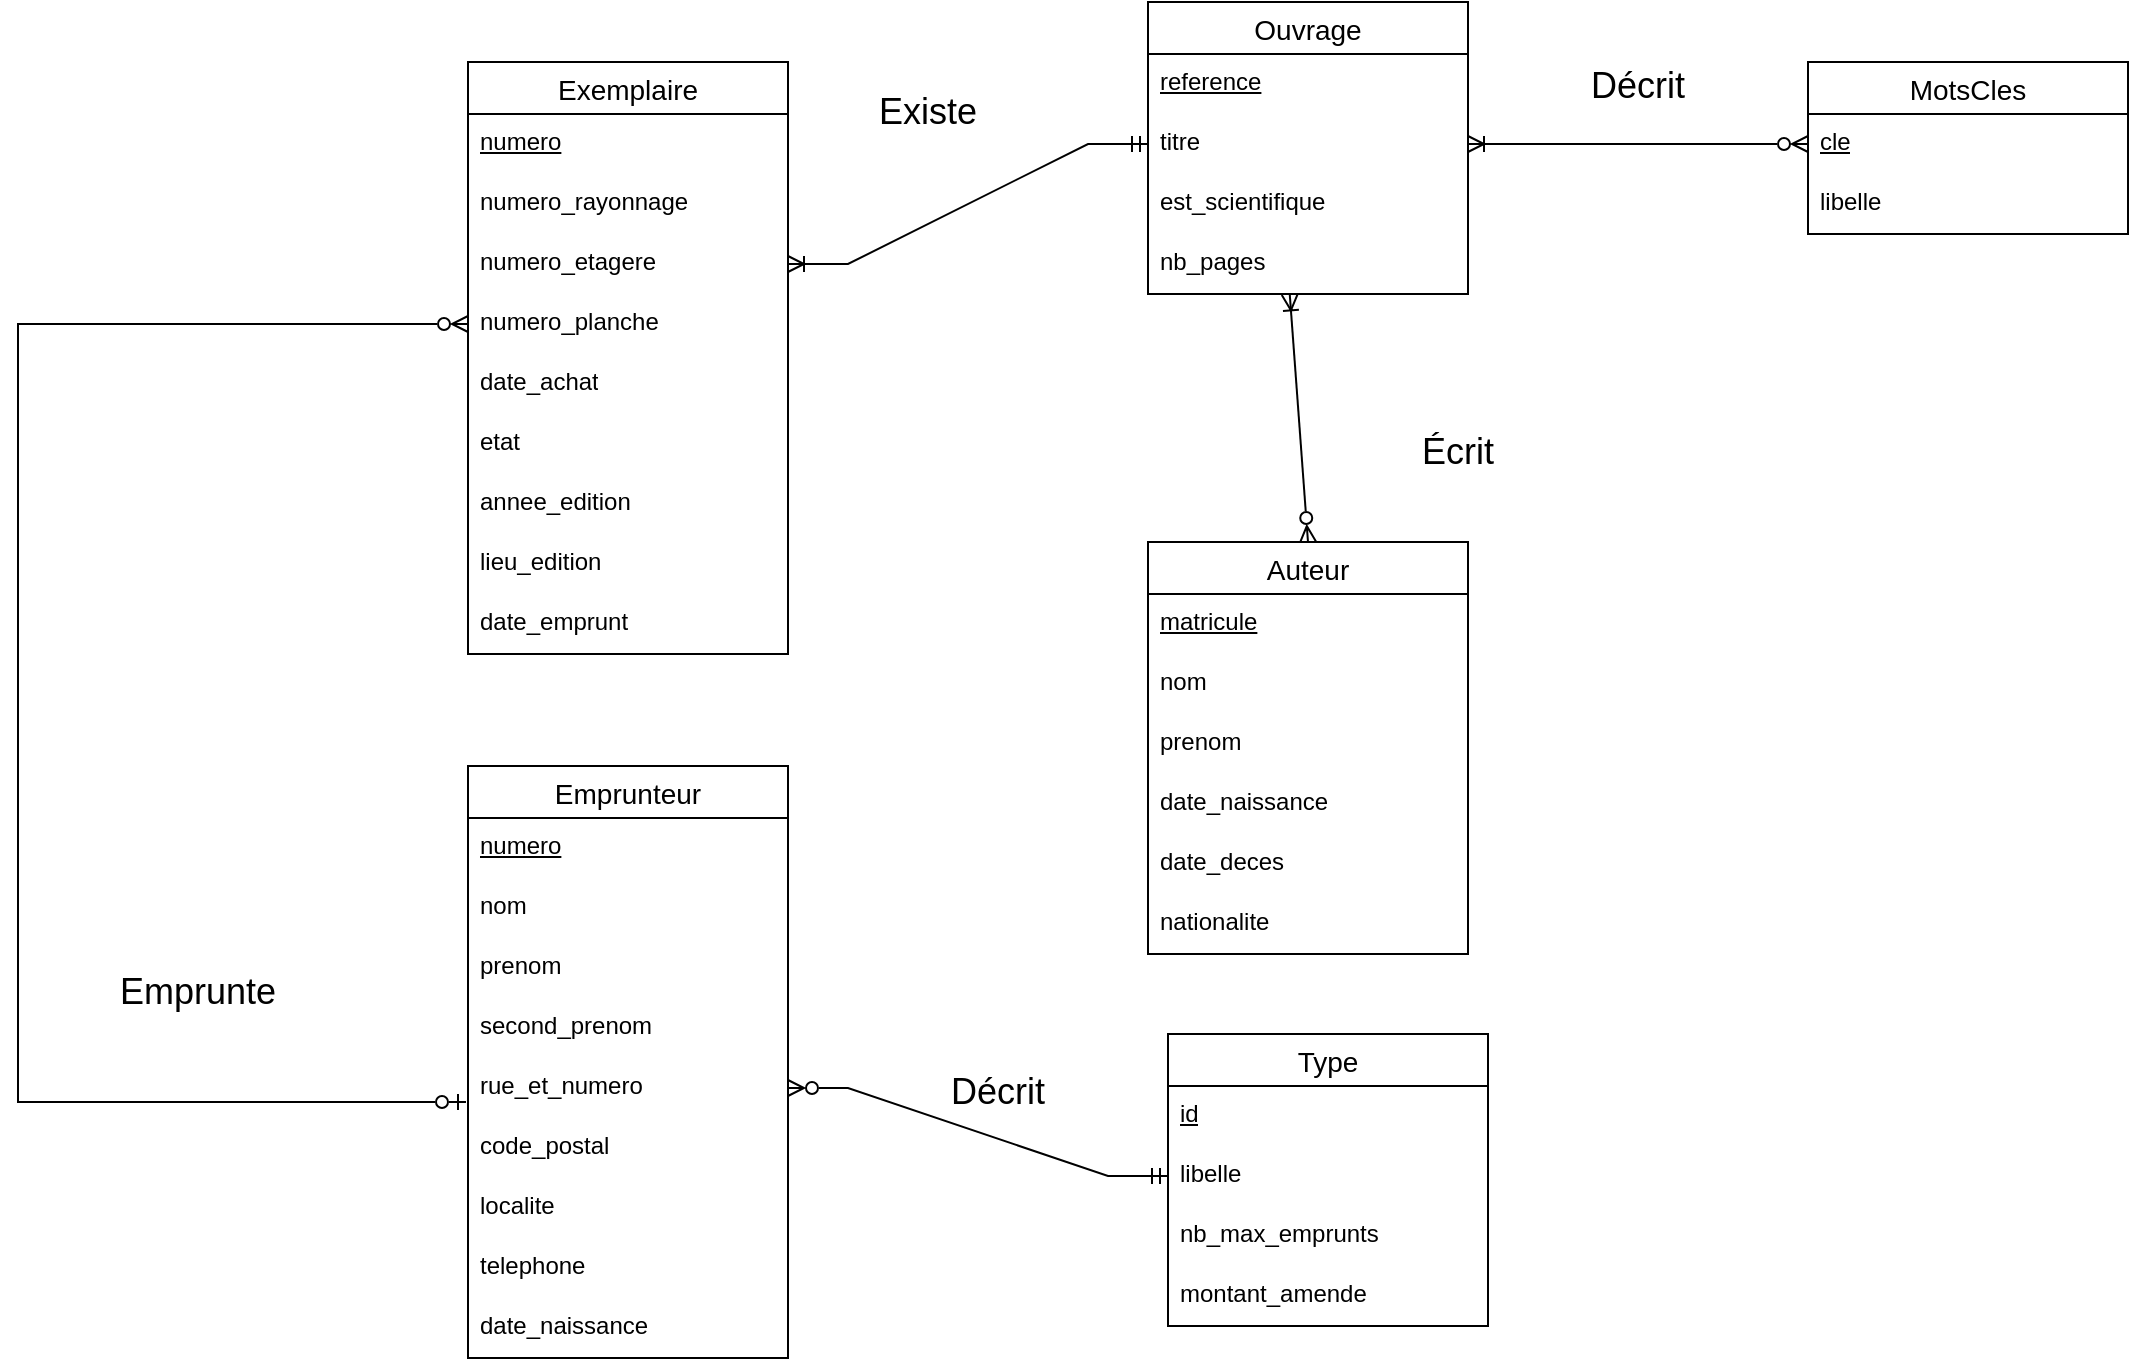 <mxfile version="22.0.4" type="github">
  <diagram id="R2lEEEUBdFMjLlhIrx00" name="Page-1">
    <mxGraphModel dx="2335" dy="681" grid="1" gridSize="10" guides="1" tooltips="1" connect="1" arrows="1" fold="1" page="1" pageScale="1" pageWidth="850" pageHeight="1100" math="0" shadow="0" extFonts="Permanent Marker^https://fonts.googleapis.com/css?family=Permanent+Marker">
      <root>
        <mxCell id="0" />
        <mxCell id="1" parent="0" />
        <mxCell id="jfFBaT_PBZVV-GGJ9QRi-1" value="Ouvrage" style="swimlane;fontStyle=0;childLayout=stackLayout;horizontal=1;startSize=26;horizontalStack=0;resizeParent=1;resizeParentMax=0;resizeLast=0;collapsible=1;marginBottom=0;align=center;fontSize=14;" parent="1" vertex="1">
          <mxGeometry x="210" y="140" width="160" height="146" as="geometry" />
        </mxCell>
        <mxCell id="jfFBaT_PBZVV-GGJ9QRi-2" value="&lt;u&gt;reference&lt;/u&gt;" style="text;strokeColor=none;fillColor=none;spacingLeft=4;spacingRight=4;overflow=hidden;rotatable=0;points=[[0,0.5],[1,0.5]];portConstraint=eastwest;fontSize=12;whiteSpace=wrap;html=1;" parent="jfFBaT_PBZVV-GGJ9QRi-1" vertex="1">
          <mxGeometry y="26" width="160" height="30" as="geometry" />
        </mxCell>
        <mxCell id="jfFBaT_PBZVV-GGJ9QRi-5" value="titre" style="text;strokeColor=none;fillColor=none;spacingLeft=4;spacingRight=4;overflow=hidden;rotatable=0;points=[[0,0.5],[1,0.5]];portConstraint=eastwest;fontSize=12;whiteSpace=wrap;html=1;" parent="jfFBaT_PBZVV-GGJ9QRi-1" vertex="1">
          <mxGeometry y="56" width="160" height="30" as="geometry" />
        </mxCell>
        <mxCell id="jfFBaT_PBZVV-GGJ9QRi-4" value="est_scientifique" style="text;strokeColor=none;fillColor=none;spacingLeft=4;spacingRight=4;overflow=hidden;rotatable=0;points=[[0,0.5],[1,0.5]];portConstraint=eastwest;fontSize=12;whiteSpace=wrap;html=1;" parent="jfFBaT_PBZVV-GGJ9QRi-1" vertex="1">
          <mxGeometry y="86" width="160" height="30" as="geometry" />
        </mxCell>
        <mxCell id="jfFBaT_PBZVV-GGJ9QRi-60" value="nb_pages" style="text;strokeColor=none;fillColor=none;spacingLeft=4;spacingRight=4;overflow=hidden;rotatable=0;points=[[0,0.5],[1,0.5]];portConstraint=eastwest;fontSize=12;whiteSpace=wrap;html=1;" parent="jfFBaT_PBZVV-GGJ9QRi-1" vertex="1">
          <mxGeometry y="116" width="160" height="30" as="geometry" />
        </mxCell>
        <mxCell id="jfFBaT_PBZVV-GGJ9QRi-6" value="MotsCles" style="swimlane;fontStyle=0;childLayout=stackLayout;horizontal=1;startSize=26;horizontalStack=0;resizeParent=1;resizeParentMax=0;resizeLast=0;collapsible=1;marginBottom=0;align=center;fontSize=14;" parent="1" vertex="1">
          <mxGeometry x="540" y="170" width="160" height="86" as="geometry" />
        </mxCell>
        <mxCell id="jfFBaT_PBZVV-GGJ9QRi-7" value="&lt;u&gt;cle&lt;/u&gt;" style="text;strokeColor=none;fillColor=none;spacingLeft=4;spacingRight=4;overflow=hidden;rotatable=0;points=[[0,0.5],[1,0.5]];portConstraint=eastwest;fontSize=12;whiteSpace=wrap;html=1;" parent="jfFBaT_PBZVV-GGJ9QRi-6" vertex="1">
          <mxGeometry y="26" width="160" height="30" as="geometry" />
        </mxCell>
        <mxCell id="jfFBaT_PBZVV-GGJ9QRi-8" value="libelle" style="text;strokeColor=none;fillColor=none;spacingLeft=4;spacingRight=4;overflow=hidden;rotatable=0;points=[[0,0.5],[1,0.5]];portConstraint=eastwest;fontSize=12;whiteSpace=wrap;html=1;" parent="jfFBaT_PBZVV-GGJ9QRi-6" vertex="1">
          <mxGeometry y="56" width="160" height="30" as="geometry" />
        </mxCell>
        <mxCell id="jfFBaT_PBZVV-GGJ9QRi-10" value="" style="edgeStyle=entityRelationEdgeStyle;fontSize=12;html=1;endArrow=ERzeroToMany;startArrow=ERoneToMany;rounded=0;exitX=1;exitY=0.5;exitDx=0;exitDy=0;entryX=0;entryY=0.5;entryDx=0;entryDy=0;startFill=0;endFill=0;" parent="1" target="jfFBaT_PBZVV-GGJ9QRi-7" edge="1">
          <mxGeometry width="100" height="100" relative="1" as="geometry">
            <mxPoint x="370" y="211.0" as="sourcePoint" />
            <mxPoint x="500" y="200" as="targetPoint" />
          </mxGeometry>
        </mxCell>
        <mxCell id="jfFBaT_PBZVV-GGJ9QRi-11" value="Auteur" style="swimlane;fontStyle=0;childLayout=stackLayout;horizontal=1;startSize=26;horizontalStack=0;resizeParent=1;resizeParentMax=0;resizeLast=0;collapsible=1;marginBottom=0;align=center;fontSize=14;" parent="1" vertex="1">
          <mxGeometry x="210" y="410" width="160" height="206" as="geometry" />
        </mxCell>
        <mxCell id="jfFBaT_PBZVV-GGJ9QRi-12" value="&lt;u&gt;matricule&lt;/u&gt;" style="text;strokeColor=none;fillColor=none;spacingLeft=4;spacingRight=4;overflow=hidden;rotatable=0;points=[[0,0.5],[1,0.5]];portConstraint=eastwest;fontSize=12;whiteSpace=wrap;html=1;" parent="jfFBaT_PBZVV-GGJ9QRi-11" vertex="1">
          <mxGeometry y="26" width="160" height="30" as="geometry" />
        </mxCell>
        <mxCell id="jfFBaT_PBZVV-GGJ9QRi-13" value="nom" style="text;strokeColor=none;fillColor=none;spacingLeft=4;spacingRight=4;overflow=hidden;rotatable=0;points=[[0,0.5],[1,0.5]];portConstraint=eastwest;fontSize=12;whiteSpace=wrap;html=1;" parent="jfFBaT_PBZVV-GGJ9QRi-11" vertex="1">
          <mxGeometry y="56" width="160" height="30" as="geometry" />
        </mxCell>
        <mxCell id="jfFBaT_PBZVV-GGJ9QRi-16" value="prenom" style="text;strokeColor=none;fillColor=none;spacingLeft=4;spacingRight=4;overflow=hidden;rotatable=0;points=[[0,0.5],[1,0.5]];portConstraint=eastwest;fontSize=12;whiteSpace=wrap;html=1;" parent="jfFBaT_PBZVV-GGJ9QRi-11" vertex="1">
          <mxGeometry y="86" width="160" height="30" as="geometry" />
        </mxCell>
        <mxCell id="jfFBaT_PBZVV-GGJ9QRi-14" value="date_naissance" style="text;strokeColor=none;fillColor=none;spacingLeft=4;spacingRight=4;overflow=hidden;rotatable=0;points=[[0,0.5],[1,0.5]];portConstraint=eastwest;fontSize=12;whiteSpace=wrap;html=1;" parent="jfFBaT_PBZVV-GGJ9QRi-11" vertex="1">
          <mxGeometry y="116" width="160" height="30" as="geometry" />
        </mxCell>
        <mxCell id="jfFBaT_PBZVV-GGJ9QRi-62" value="date_deces" style="text;strokeColor=none;fillColor=none;spacingLeft=4;spacingRight=4;overflow=hidden;rotatable=0;points=[[0,0.5],[1,0.5]];portConstraint=eastwest;fontSize=12;whiteSpace=wrap;html=1;" parent="jfFBaT_PBZVV-GGJ9QRi-11" vertex="1">
          <mxGeometry y="146" width="160" height="30" as="geometry" />
        </mxCell>
        <mxCell id="jfFBaT_PBZVV-GGJ9QRi-17" value="nationalite" style="text;strokeColor=none;fillColor=none;spacingLeft=4;spacingRight=4;overflow=hidden;rotatable=0;points=[[0,0.5],[1,0.5]];portConstraint=eastwest;fontSize=12;whiteSpace=wrap;html=1;" parent="jfFBaT_PBZVV-GGJ9QRi-11" vertex="1">
          <mxGeometry y="176" width="160" height="30" as="geometry" />
        </mxCell>
        <mxCell id="jfFBaT_PBZVV-GGJ9QRi-15" value="" style="fontSize=12;html=1;endArrow=ERoneToMany;endFill=0;rounded=0;entryX=0.443;entryY=1.007;entryDx=0;entryDy=0;entryPerimeter=0;exitX=0.5;exitY=0;exitDx=0;exitDy=0;startArrow=ERzeroToMany;startFill=0;" parent="1" source="jfFBaT_PBZVV-GGJ9QRi-11" target="jfFBaT_PBZVV-GGJ9QRi-60" edge="1">
          <mxGeometry width="100" height="100" relative="1" as="geometry">
            <mxPoint x="150" y="440" as="sourcePoint" />
            <mxPoint x="250" y="340" as="targetPoint" />
          </mxGeometry>
        </mxCell>
        <mxCell id="jfFBaT_PBZVV-GGJ9QRi-18" value="Exemplaire" style="swimlane;fontStyle=0;childLayout=stackLayout;horizontal=1;startSize=26;horizontalStack=0;resizeParent=1;resizeParentMax=0;resizeLast=0;collapsible=1;marginBottom=0;align=center;fontSize=14;" parent="1" vertex="1">
          <mxGeometry x="-130" y="170" width="160" height="296" as="geometry" />
        </mxCell>
        <mxCell id="jfFBaT_PBZVV-GGJ9QRi-19" value="&lt;u&gt;numero&lt;/u&gt;" style="text;strokeColor=none;fillColor=none;spacingLeft=4;spacingRight=4;overflow=hidden;rotatable=0;points=[[0,0.5],[1,0.5]];portConstraint=eastwest;fontSize=12;whiteSpace=wrap;html=1;" parent="jfFBaT_PBZVV-GGJ9QRi-18" vertex="1">
          <mxGeometry y="26" width="160" height="30" as="geometry" />
        </mxCell>
        <mxCell id="jfFBaT_PBZVV-GGJ9QRi-20" value="numero_rayonnage" style="text;strokeColor=none;fillColor=none;spacingLeft=4;spacingRight=4;overflow=hidden;rotatable=0;points=[[0,0.5],[1,0.5]];portConstraint=eastwest;fontSize=12;whiteSpace=wrap;html=1;" parent="jfFBaT_PBZVV-GGJ9QRi-18" vertex="1">
          <mxGeometry y="56" width="160" height="30" as="geometry" />
        </mxCell>
        <mxCell id="jfFBaT_PBZVV-GGJ9QRi-21" value="numero_etagere" style="text;strokeColor=none;fillColor=none;spacingLeft=4;spacingRight=4;overflow=hidden;rotatable=0;points=[[0,0.5],[1,0.5]];portConstraint=eastwest;fontSize=12;whiteSpace=wrap;html=1;" parent="jfFBaT_PBZVV-GGJ9QRi-18" vertex="1">
          <mxGeometry y="86" width="160" height="30" as="geometry" />
        </mxCell>
        <mxCell id="jfFBaT_PBZVV-GGJ9QRi-22" value="numero_planche" style="text;strokeColor=none;fillColor=none;spacingLeft=4;spacingRight=4;overflow=hidden;rotatable=0;points=[[0,0.5],[1,0.5]];portConstraint=eastwest;fontSize=12;whiteSpace=wrap;html=1;" parent="jfFBaT_PBZVV-GGJ9QRi-18" vertex="1">
          <mxGeometry y="116" width="160" height="30" as="geometry" />
        </mxCell>
        <mxCell id="jfFBaT_PBZVV-GGJ9QRi-23" value="date_achat" style="text;strokeColor=none;fillColor=none;spacingLeft=4;spacingRight=4;overflow=hidden;rotatable=0;points=[[0,0.5],[1,0.5]];portConstraint=eastwest;fontSize=12;whiteSpace=wrap;html=1;" parent="jfFBaT_PBZVV-GGJ9QRi-18" vertex="1">
          <mxGeometry y="146" width="160" height="30" as="geometry" />
        </mxCell>
        <mxCell id="jfFBaT_PBZVV-GGJ9QRi-24" value="etat" style="text;strokeColor=none;fillColor=none;spacingLeft=4;spacingRight=4;overflow=hidden;rotatable=0;points=[[0,0.5],[1,0.5]];portConstraint=eastwest;fontSize=12;whiteSpace=wrap;html=1;" parent="jfFBaT_PBZVV-GGJ9QRi-18" vertex="1">
          <mxGeometry y="176" width="160" height="30" as="geometry" />
        </mxCell>
        <mxCell id="jfFBaT_PBZVV-GGJ9QRi-25" value="annee_edition" style="text;strokeColor=none;fillColor=none;spacingLeft=4;spacingRight=4;overflow=hidden;rotatable=0;points=[[0,0.5],[1,0.5]];portConstraint=eastwest;fontSize=12;whiteSpace=wrap;html=1;" parent="jfFBaT_PBZVV-GGJ9QRi-18" vertex="1">
          <mxGeometry y="206" width="160" height="30" as="geometry" />
        </mxCell>
        <mxCell id="jfFBaT_PBZVV-GGJ9QRi-26" value="lieu_edition" style="text;strokeColor=none;fillColor=none;spacingLeft=4;spacingRight=4;overflow=hidden;rotatable=0;points=[[0,0.5],[1,0.5]];portConstraint=eastwest;fontSize=12;whiteSpace=wrap;html=1;" parent="jfFBaT_PBZVV-GGJ9QRi-18" vertex="1">
          <mxGeometry y="236" width="160" height="30" as="geometry" />
        </mxCell>
        <mxCell id="jfFBaT_PBZVV-GGJ9QRi-45" value="date_emprunt" style="text;strokeColor=none;fillColor=none;spacingLeft=4;spacingRight=4;overflow=hidden;rotatable=0;points=[[0,0.5],[1,0.5]];portConstraint=eastwest;fontSize=12;whiteSpace=wrap;html=1;" parent="jfFBaT_PBZVV-GGJ9QRi-18" vertex="1">
          <mxGeometry y="266" width="160" height="30" as="geometry" />
        </mxCell>
        <mxCell id="jfFBaT_PBZVV-GGJ9QRi-27" value="" style="edgeStyle=entityRelationEdgeStyle;fontSize=12;html=1;endArrow=ERmandOne;rounded=0;entryX=0;entryY=0.5;entryDx=0;entryDy=0;exitX=1;exitY=0.5;exitDx=0;exitDy=0;startArrow=ERoneToMany;startFill=0;endFill=0;" parent="1" source="jfFBaT_PBZVV-GGJ9QRi-21" edge="1">
          <mxGeometry width="100" height="100" relative="1" as="geometry">
            <mxPoint x="80" y="350" as="sourcePoint" />
            <mxPoint x="210" y="211.0" as="targetPoint" />
          </mxGeometry>
        </mxCell>
        <mxCell id="jfFBaT_PBZVV-GGJ9QRi-28" value="Emprunteur" style="swimlane;fontStyle=0;childLayout=stackLayout;horizontal=1;startSize=26;horizontalStack=0;resizeParent=1;resizeParentMax=0;resizeLast=0;collapsible=1;marginBottom=0;align=center;fontSize=14;" parent="1" vertex="1">
          <mxGeometry x="-130" y="522" width="160" height="296" as="geometry" />
        </mxCell>
        <mxCell id="jfFBaT_PBZVV-GGJ9QRi-29" value="&lt;u&gt;numero&lt;/u&gt;" style="text;strokeColor=none;fillColor=none;spacingLeft=4;spacingRight=4;overflow=hidden;rotatable=0;points=[[0,0.5],[1,0.5]];portConstraint=eastwest;fontSize=12;whiteSpace=wrap;html=1;" parent="jfFBaT_PBZVV-GGJ9QRi-28" vertex="1">
          <mxGeometry y="26" width="160" height="30" as="geometry" />
        </mxCell>
        <mxCell id="jfFBaT_PBZVV-GGJ9QRi-30" value="nom" style="text;strokeColor=none;fillColor=none;spacingLeft=4;spacingRight=4;overflow=hidden;rotatable=0;points=[[0,0.5],[1,0.5]];portConstraint=eastwest;fontSize=12;whiteSpace=wrap;html=1;" parent="jfFBaT_PBZVV-GGJ9QRi-28" vertex="1">
          <mxGeometry y="56" width="160" height="30" as="geometry" />
        </mxCell>
        <mxCell id="jfFBaT_PBZVV-GGJ9QRi-32" value="prenom" style="text;strokeColor=none;fillColor=none;spacingLeft=4;spacingRight=4;overflow=hidden;rotatable=0;points=[[0,0.5],[1,0.5]];portConstraint=eastwest;fontSize=12;whiteSpace=wrap;html=1;" parent="jfFBaT_PBZVV-GGJ9QRi-28" vertex="1">
          <mxGeometry y="86" width="160" height="30" as="geometry" />
        </mxCell>
        <mxCell id="jfFBaT_PBZVV-GGJ9QRi-31" value="second_prenom" style="text;strokeColor=none;fillColor=none;spacingLeft=4;spacingRight=4;overflow=hidden;rotatable=0;points=[[0,0.5],[1,0.5]];portConstraint=eastwest;fontSize=12;whiteSpace=wrap;html=1;" parent="jfFBaT_PBZVV-GGJ9QRi-28" vertex="1">
          <mxGeometry y="116" width="160" height="30" as="geometry" />
        </mxCell>
        <mxCell id="jfFBaT_PBZVV-GGJ9QRi-33" value="rue_et_numero" style="text;strokeColor=none;fillColor=none;spacingLeft=4;spacingRight=4;overflow=hidden;rotatable=0;points=[[0,0.5],[1,0.5]];portConstraint=eastwest;fontSize=12;whiteSpace=wrap;html=1;" parent="jfFBaT_PBZVV-GGJ9QRi-28" vertex="1">
          <mxGeometry y="146" width="160" height="30" as="geometry" />
        </mxCell>
        <mxCell id="jfFBaT_PBZVV-GGJ9QRi-57" value="code_postal" style="text;strokeColor=none;fillColor=none;spacingLeft=4;spacingRight=4;overflow=hidden;rotatable=0;points=[[0,0.5],[1,0.5]];portConstraint=eastwest;fontSize=12;whiteSpace=wrap;html=1;" parent="jfFBaT_PBZVV-GGJ9QRi-28" vertex="1">
          <mxGeometry y="176" width="160" height="30" as="geometry" />
        </mxCell>
        <mxCell id="jfFBaT_PBZVV-GGJ9QRi-58" value="localite" style="text;strokeColor=none;fillColor=none;spacingLeft=4;spacingRight=4;overflow=hidden;rotatable=0;points=[[0,0.5],[1,0.5]];portConstraint=eastwest;fontSize=12;whiteSpace=wrap;html=1;" parent="jfFBaT_PBZVV-GGJ9QRi-28" vertex="1">
          <mxGeometry y="206" width="160" height="30" as="geometry" />
        </mxCell>
        <mxCell id="jfFBaT_PBZVV-GGJ9QRi-34" value="telephone" style="text;strokeColor=none;fillColor=none;spacingLeft=4;spacingRight=4;overflow=hidden;rotatable=0;points=[[0,0.5],[1,0.5]];portConstraint=eastwest;fontSize=12;whiteSpace=wrap;html=1;" parent="jfFBaT_PBZVV-GGJ9QRi-28" vertex="1">
          <mxGeometry y="236" width="160" height="30" as="geometry" />
        </mxCell>
        <mxCell id="jfFBaT_PBZVV-GGJ9QRi-35" value="date_naissance" style="text;strokeColor=none;fillColor=none;spacingLeft=4;spacingRight=4;overflow=hidden;rotatable=0;points=[[0,0.5],[1,0.5]];portConstraint=eastwest;fontSize=12;whiteSpace=wrap;html=1;" parent="jfFBaT_PBZVV-GGJ9QRi-28" vertex="1">
          <mxGeometry y="266" width="160" height="30" as="geometry" />
        </mxCell>
        <mxCell id="jfFBaT_PBZVV-GGJ9QRi-36" value="Type" style="swimlane;fontStyle=0;childLayout=stackLayout;horizontal=1;startSize=26;horizontalStack=0;resizeParent=1;resizeParentMax=0;resizeLast=0;collapsible=1;marginBottom=0;align=center;fontSize=14;" parent="1" vertex="1">
          <mxGeometry x="220" y="656" width="160" height="146" as="geometry" />
        </mxCell>
        <mxCell id="jfFBaT_PBZVV-GGJ9QRi-37" value="&lt;u&gt;id&lt;/u&gt;" style="text;strokeColor=none;fillColor=none;spacingLeft=4;spacingRight=4;overflow=hidden;rotatable=0;points=[[0,0.5],[1,0.5]];portConstraint=eastwest;fontSize=12;whiteSpace=wrap;html=1;" parent="jfFBaT_PBZVV-GGJ9QRi-36" vertex="1">
          <mxGeometry y="26" width="160" height="30" as="geometry" />
        </mxCell>
        <mxCell id="jfFBaT_PBZVV-GGJ9QRi-38" value="libelle" style="text;strokeColor=none;fillColor=none;spacingLeft=4;spacingRight=4;overflow=hidden;rotatable=0;points=[[0,0.5],[1,0.5]];portConstraint=eastwest;fontSize=12;whiteSpace=wrap;html=1;" parent="jfFBaT_PBZVV-GGJ9QRi-36" vertex="1">
          <mxGeometry y="56" width="160" height="30" as="geometry" />
        </mxCell>
        <mxCell id="jfFBaT_PBZVV-GGJ9QRi-39" value="nb_max_emprunts" style="text;strokeColor=none;fillColor=none;spacingLeft=4;spacingRight=4;overflow=hidden;rotatable=0;points=[[0,0.5],[1,0.5]];portConstraint=eastwest;fontSize=12;whiteSpace=wrap;html=1;" parent="jfFBaT_PBZVV-GGJ9QRi-36" vertex="1">
          <mxGeometry y="86" width="160" height="30" as="geometry" />
        </mxCell>
        <mxCell id="jfFBaT_PBZVV-GGJ9QRi-59" value="montant_amende" style="text;strokeColor=none;fillColor=none;spacingLeft=4;spacingRight=4;overflow=hidden;rotatable=0;points=[[0,0.5],[1,0.5]];portConstraint=eastwest;fontSize=12;whiteSpace=wrap;html=1;" parent="jfFBaT_PBZVV-GGJ9QRi-36" vertex="1">
          <mxGeometry y="116" width="160" height="30" as="geometry" />
        </mxCell>
        <mxCell id="jfFBaT_PBZVV-GGJ9QRi-40" value="" style="edgeStyle=entityRelationEdgeStyle;fontSize=12;html=1;endArrow=ERmandOne;endFill=0;rounded=0;entryX=0;entryY=0.5;entryDx=0;entryDy=0;exitX=1;exitY=0.5;exitDx=0;exitDy=0;startArrow=ERzeroToMany;startFill=0;" parent="1" source="jfFBaT_PBZVV-GGJ9QRi-33" target="jfFBaT_PBZVV-GGJ9QRi-38" edge="1">
          <mxGeometry width="100" height="100" relative="1" as="geometry">
            <mxPoint x="80" y="800" as="sourcePoint" />
            <mxPoint x="180" y="700" as="targetPoint" />
          </mxGeometry>
        </mxCell>
        <mxCell id="jfFBaT_PBZVV-GGJ9QRi-46" value="" style="edgeStyle=orthogonalEdgeStyle;fontSize=12;html=1;endArrow=ERzeroToOne;rounded=0;startArrow=ERzeroToMany;startFill=0;endFill=0;exitX=0;exitY=0.5;exitDx=0;exitDy=0;" parent="1" source="jfFBaT_PBZVV-GGJ9QRi-22" edge="1">
          <mxGeometry width="100" height="100" relative="1" as="geometry">
            <mxPoint x="-355.4" y="557.67" as="sourcePoint" />
            <mxPoint x="-131" y="690" as="targetPoint" />
            <Array as="points">
              <mxPoint x="-355" y="301" />
              <mxPoint x="-355" y="690" />
            </Array>
          </mxGeometry>
        </mxCell>
        <mxCell id="jfFBaT_PBZVV-GGJ9QRi-48" value="Décrit" style="text;html=1;strokeColor=none;fillColor=none;align=center;verticalAlign=middle;whiteSpace=wrap;rounded=0;fontSize=18;" parent="1" vertex="1">
          <mxGeometry x="410" y="167" width="90" height="30" as="geometry" />
        </mxCell>
        <mxCell id="jfFBaT_PBZVV-GGJ9QRi-49" value="Écrit" style="text;html=1;strokeColor=none;fillColor=none;align=center;verticalAlign=middle;whiteSpace=wrap;rounded=0;fontSize=18;" parent="1" vertex="1">
          <mxGeometry x="320" y="350" width="90" height="30" as="geometry" />
        </mxCell>
        <mxCell id="jfFBaT_PBZVV-GGJ9QRi-50" value="Existe" style="text;html=1;strokeColor=none;fillColor=none;align=center;verticalAlign=middle;whiteSpace=wrap;rounded=0;fontSize=18;" parent="1" vertex="1">
          <mxGeometry x="20" y="180" width="160" height="30" as="geometry" />
        </mxCell>
        <mxCell id="jfFBaT_PBZVV-GGJ9QRi-53" value="Emprunte" style="text;html=1;strokeColor=none;fillColor=none;align=center;verticalAlign=middle;whiteSpace=wrap;rounded=0;fontSize=18;" parent="1" vertex="1">
          <mxGeometry x="-310" y="620" width="90" height="30" as="geometry" />
        </mxCell>
        <mxCell id="jfFBaT_PBZVV-GGJ9QRi-54" value="Décrit" style="text;html=1;strokeColor=none;fillColor=none;align=center;verticalAlign=middle;whiteSpace=wrap;rounded=0;fontSize=18;" parent="1" vertex="1">
          <mxGeometry x="90" y="670" width="90" height="30" as="geometry" />
        </mxCell>
      </root>
    </mxGraphModel>
  </diagram>
</mxfile>
